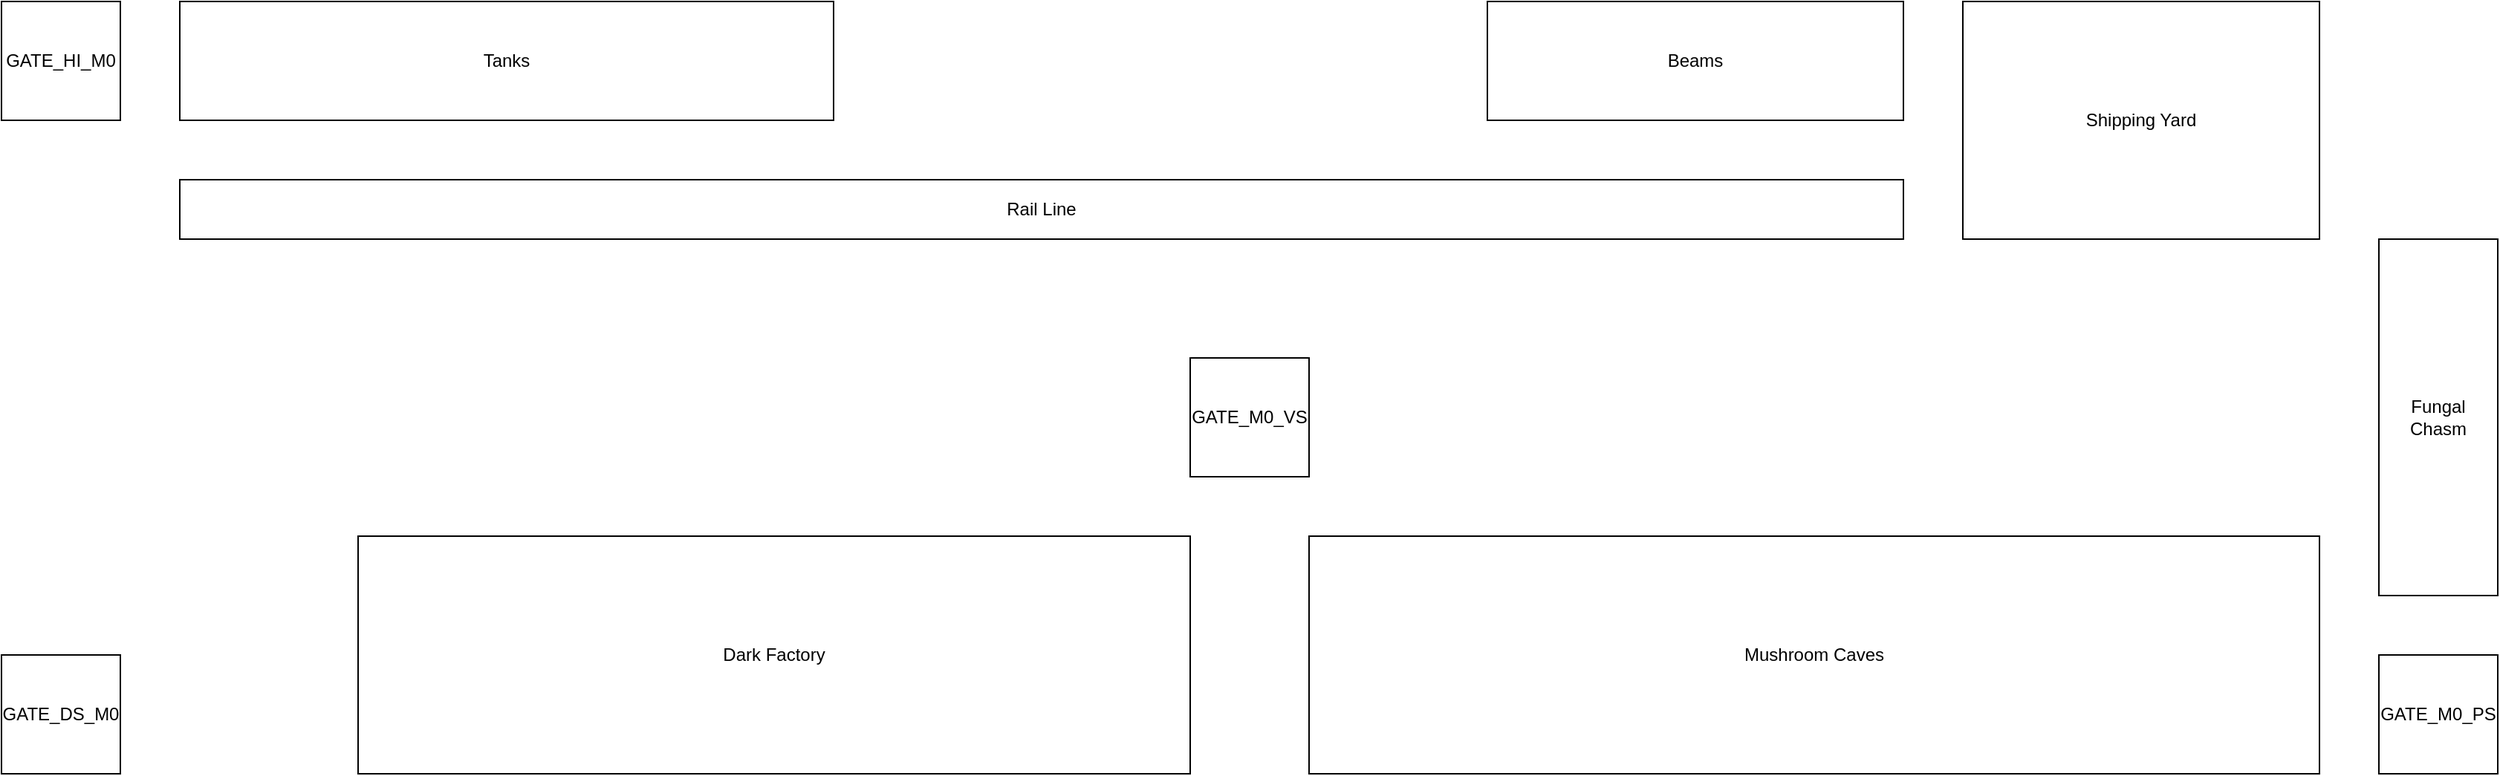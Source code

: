 <mxfile version="24.7.12">
  <diagram name="Page-1" id="XTcU6Ef8AxEBCsLpcCzg">
    <mxGraphModel dx="2074" dy="1186" grid="1" gridSize="10" guides="1" tooltips="1" connect="1" arrows="1" fold="1" page="1" pageScale="1" pageWidth="2000" pageHeight="1000" math="0" shadow="0">
      <root>
        <mxCell id="0" />
        <mxCell id="1" parent="0" />
        <mxCell id="pUQ3ejkgWWw8YafcQ9dp-1" value="GATE_DS_M0" style="whiteSpace=wrap;html=1;aspect=fixed;direction=south;" parent="1" vertex="1">
          <mxGeometry x="160" y="760" width="80" height="80" as="geometry" />
        </mxCell>
        <mxCell id="pUQ3ejkgWWw8YafcQ9dp-3" value="GATE_HI_M0" style="whiteSpace=wrap;html=1;aspect=fixed;" parent="1" vertex="1">
          <mxGeometry x="160" y="320" width="80" height="80" as="geometry" />
        </mxCell>
        <mxCell id="9MZPK8-o0bV_knBi3Sjz-4" value="GATE_M0_PS" style="whiteSpace=wrap;html=1;aspect=fixed;direction=south;" vertex="1" parent="1">
          <mxGeometry x="1760" y="760" width="80" height="80" as="geometry" />
        </mxCell>
        <mxCell id="9MZPK8-o0bV_knBi3Sjz-5" value="GATE_M0_VS" style="whiteSpace=wrap;html=1;aspect=fixed;direction=south;" vertex="1" parent="1">
          <mxGeometry x="960" y="560" width="80" height="80" as="geometry" />
        </mxCell>
        <mxCell id="9MZPK8-o0bV_knBi3Sjz-8" value="Dark Factory" style="rounded=0;whiteSpace=wrap;html=1;" vertex="1" parent="1">
          <mxGeometry x="400" y="680" width="560" height="160" as="geometry" />
        </mxCell>
        <mxCell id="9MZPK8-o0bV_knBi3Sjz-9" value="Mushroom Ca&lt;span style=&quot;background-color: initial;&quot;&gt;ves&lt;/span&gt;" style="rounded=0;whiteSpace=wrap;html=1;" vertex="1" parent="1">
          <mxGeometry x="1040" y="680" width="680" height="160" as="geometry" />
        </mxCell>
        <mxCell id="9MZPK8-o0bV_knBi3Sjz-10" value="Fungal Chasm" style="rounded=0;whiteSpace=wrap;html=1;" vertex="1" parent="1">
          <mxGeometry x="1760" y="480" width="80" height="240" as="geometry" />
        </mxCell>
        <mxCell id="9MZPK8-o0bV_knBi3Sjz-11" value="Shipping Yard" style="rounded=0;whiteSpace=wrap;html=1;" vertex="1" parent="1">
          <mxGeometry x="1480" y="320" width="240" height="160" as="geometry" />
        </mxCell>
        <mxCell id="9MZPK8-o0bV_knBi3Sjz-12" value="Rail Line" style="rounded=0;whiteSpace=wrap;html=1;" vertex="1" parent="1">
          <mxGeometry x="280" y="440" width="1160" height="40" as="geometry" />
        </mxCell>
        <mxCell id="9MZPK8-o0bV_knBi3Sjz-14" value="Beams" style="rounded=0;whiteSpace=wrap;html=1;" vertex="1" parent="1">
          <mxGeometry x="1160" y="320" width="280" height="80" as="geometry" />
        </mxCell>
        <mxCell id="9MZPK8-o0bV_knBi3Sjz-15" value="Tanks" style="rounded=0;whiteSpace=wrap;html=1;" vertex="1" parent="1">
          <mxGeometry x="280" y="320" width="440" height="80" as="geometry" />
        </mxCell>
      </root>
    </mxGraphModel>
  </diagram>
</mxfile>
